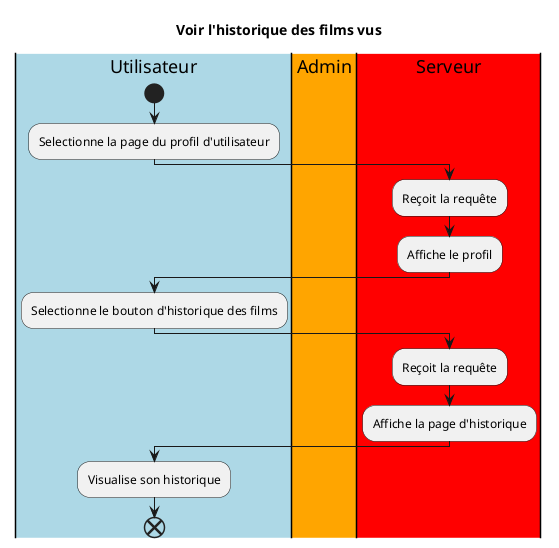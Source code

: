 @startuml CineCourts
title "Voir l'historique des films vus"

|#LightBlue|Utilisateur|
|#Orange|Admin|
|#Red|Serveur|

    |Utilisateur|
    start
    :Selectionne la page du profil d'utilisateur;
    |Serveur|
    :Reçoit la requête;
    :Affiche le profil;
    |Utilisateur|
    :Selectionne le bouton d'historique des films;
    |Serveur|
    :Reçoit la requête; 
    :Affiche la page d'historique;
    |Utilisateur|
    :Visualise son historique;
    end
@enduml